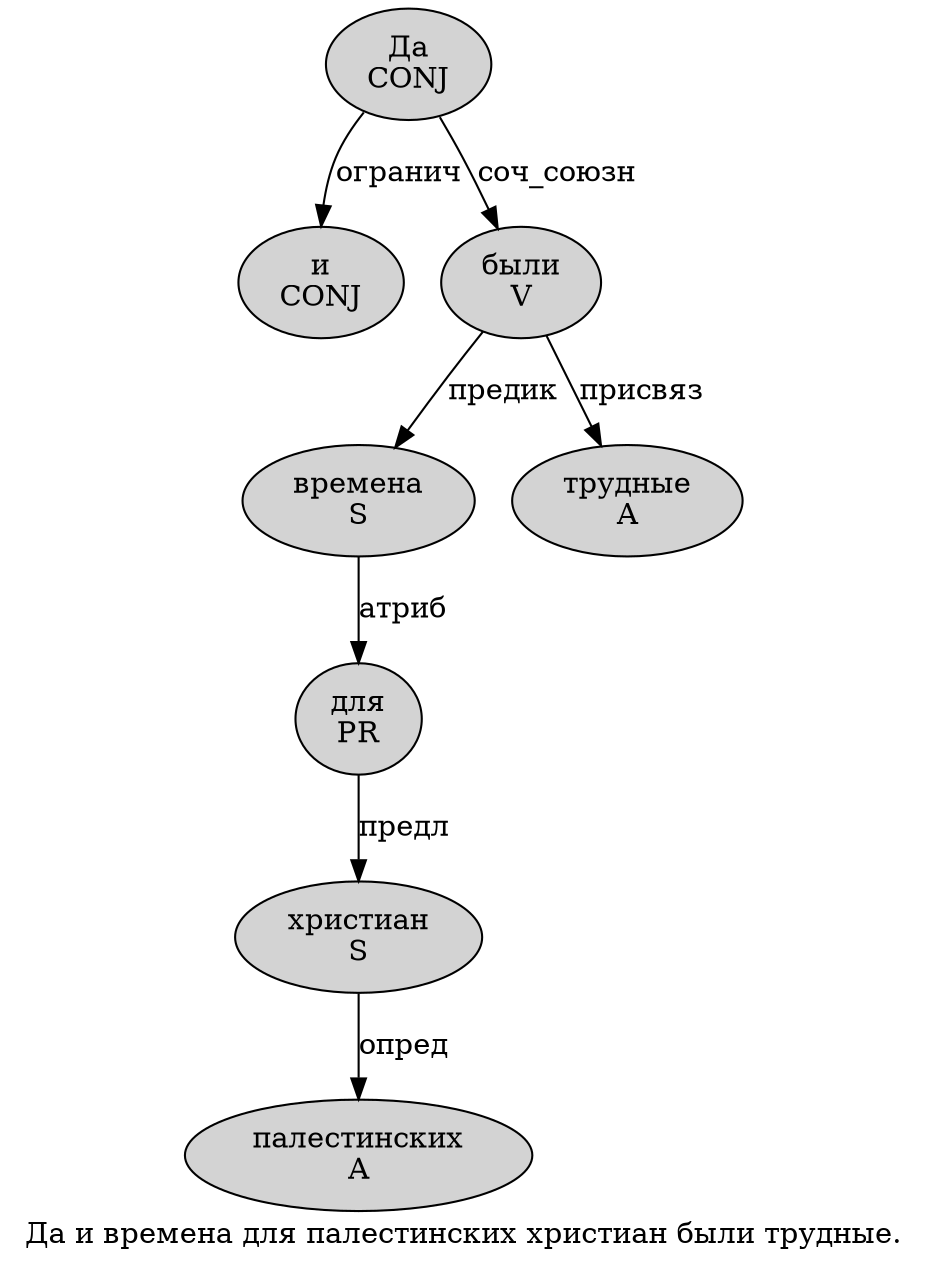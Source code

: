 digraph SENTENCE_662 {
	graph [label="Да и времена для палестинских христиан были трудные."]
	node [style=filled]
		0 [label="Да
CONJ" color="" fillcolor=lightgray penwidth=1 shape=ellipse]
		1 [label="и
CONJ" color="" fillcolor=lightgray penwidth=1 shape=ellipse]
		2 [label="времена
S" color="" fillcolor=lightgray penwidth=1 shape=ellipse]
		3 [label="для
PR" color="" fillcolor=lightgray penwidth=1 shape=ellipse]
		4 [label="палестинских
A" color="" fillcolor=lightgray penwidth=1 shape=ellipse]
		5 [label="христиан
S" color="" fillcolor=lightgray penwidth=1 shape=ellipse]
		6 [label="были
V" color="" fillcolor=lightgray penwidth=1 shape=ellipse]
		7 [label="трудные
A" color="" fillcolor=lightgray penwidth=1 shape=ellipse]
			6 -> 2 [label="предик"]
			6 -> 7 [label="присвяз"]
			2 -> 3 [label="атриб"]
			0 -> 1 [label="огранич"]
			0 -> 6 [label="соч_союзн"]
			3 -> 5 [label="предл"]
			5 -> 4 [label="опред"]
}